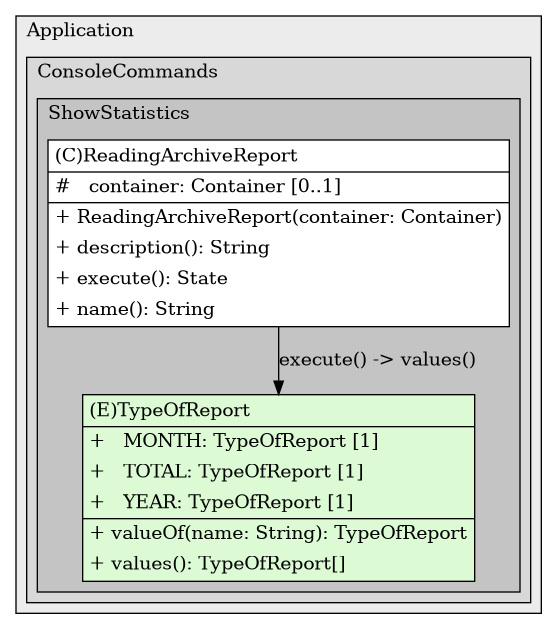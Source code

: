 @startuml

/' diagram meta data start
config=StructureConfiguration;
{
  "projectClassification": {
    "searchMode": "OpenProject", // OpenProject, AllProjects
    "includedProjects": "",
    "pathEndKeywords": "*.impl",
    "isClientPath": "",
    "isClientName": "",
    "isTestPath": "",
    "isTestName": "",
    "isMappingPath": "",
    "isMappingName": "",
    "isDataAccessPath": "",
    "isDataAccessName": "",
    "isDataStructurePath": "",
    "isDataStructureName": "",
    "isInterfaceStructuresPath": "",
    "isInterfaceStructuresName": "",
    "isEntryPointPath": "",
    "isEntryPointName": "",
    "treatFinalFieldsAsMandatory": false
  },
  "graphRestriction": {
    "classPackageExcludeFilter": "",
    "classPackageIncludeFilter": "",
    "classNameExcludeFilter": "",
    "classNameIncludeFilter": "",
    "methodNameExcludeFilter": "",
    "methodNameIncludeFilter": "",
    "removeByInheritance": "", // inheritance/annotation based filtering is done in a second step
    "removeByAnnotation": "",
    "removeByClassPackage": "", // cleanup the graph after inheritance/annotation based filtering is done
    "removeByClassName": "",
    "cutMappings": false,
    "cutEnum": false,
    "cutTests": false,
    "cutClient": false,
    "cutDataAccess": false,
    "cutInterfaceStructures": false,
    "cutDataStructures": false,
    "cutGetterAndSetter": false,
    "cutConstructors": false
  },
  "graphTraversal": {
    "forwardDepth": 1,
    "backwardDepth": 1,
    "classPackageExcludeFilter": "",
    "classPackageIncludeFilter": "",
    "classNameExcludeFilter": "",
    "classNameIncludeFilter": "",
    "methodNameExcludeFilter": "",
    "methodNameIncludeFilter": "",
    "hideMappings": false,
    "hideDataStructures": false,
    "hidePrivateMethods": false,
    "hideInterfaceCalls": false, // indirection: implementation -> interface (is hidden) -> implementation
    "onlyShowApplicationEntryPoints": false, // root node is included
    "useMethodCallsForStructureDiagram": "BothDirections" // ForwardOnly, BothDirections, No
  },
  "details": {
    "aggregation": "GroupByClass", // ByClass, GroupByClass, None
    "showClassGenericTypes": true,
    "showMethods": true,
    "showMethodParameterNames": true,
    "showMethodParameterTypes": true,
    "showMethodReturnType": true,
    "showPackageLevels": 3,
    "showDetailedClassStructure": true
  },
  "rootClass": "Plugin.Application.ConsoleCommands.ShowStatistics.TypeOfReport",
  "extensionCallbackMethod": "" // qualified.class.name#methodName - signature: public static String method(String)
}
diagram meta data end '/



digraph g {
    rankdir="TB"
    splines=polyline
    

'nodes 
subgraph cluster_1072845520 { 
   	label=Application
	labeljust=l
	fillcolor="#ececec"
	style=filled
   
   subgraph cluster_622202847 { 
   	label=ConsoleCommands
	labeljust=l
	fillcolor="#d8d8d8"
	style=filled
   
   subgraph cluster_321249907 { 
   	label=ShowStatistics
	labeljust=l
	fillcolor="#c4c4c4"
	style=filled
   
   ReadingArchiveReport661982456[
	label=<<TABLE BORDER="1" CELLBORDER="0" CELLPADDING="4" CELLSPACING="0">
<TR><TD ALIGN="LEFT" >(C)ReadingArchiveReport</TD></TR>
<HR/>
<TR><TD ALIGN="LEFT" >#   container: Container [0..1]</TD></TR>
<HR/>
<TR><TD ALIGN="LEFT" >+ ReadingArchiveReport(container: Container)</TD></TR>
<TR><TD ALIGN="LEFT" >+ description(): String</TD></TR>
<TR><TD ALIGN="LEFT" >+ execute(): State</TD></TR>
<TR><TD ALIGN="LEFT" >+ name(): String</TD></TR>
</TABLE>>
	style=filled
	margin=0
	shape=plaintext
	fillcolor="#FFFFFF"
];

TypeOfReport661982456[
	label=<<TABLE BORDER="1" CELLBORDER="0" CELLPADDING="4" CELLSPACING="0">
<TR><TD ALIGN="LEFT" >(E)TypeOfReport</TD></TR>
<HR/>
<TR><TD ALIGN="LEFT" >+   MONTH: TypeOfReport [1]</TD></TR>
<TR><TD ALIGN="LEFT" >+   TOTAL: TypeOfReport [1]</TD></TR>
<TR><TD ALIGN="LEFT" >+   YEAR: TypeOfReport [1]</TD></TR>
<HR/>
<TR><TD ALIGN="LEFT" >+ valueOf(name: String): TypeOfReport</TD></TR>
<TR><TD ALIGN="LEFT" >+ values(): TypeOfReport[]</TD></TR>
</TABLE>>
	style=filled
	margin=0
	shape=plaintext
	fillcolor="#DCFBD5"
];
} 
} 
} 

'edges    
ReadingArchiveReport661982456 -> TypeOfReport661982456[label="execute() -> values()"];
    
}
@enduml